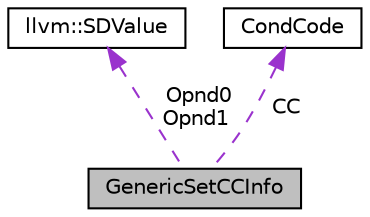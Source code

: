 digraph "GenericSetCCInfo"
{
 // LATEX_PDF_SIZE
  bgcolor="transparent";
  edge [fontname="Helvetica",fontsize="10",labelfontname="Helvetica",labelfontsize="10"];
  node [fontname="Helvetica",fontsize="10",shape="box"];
  Node1 [label="GenericSetCCInfo",height=0.2,width=0.4,color="black", fillcolor="grey75", style="filled", fontcolor="black",tooltip="Helper structure to keep track of ISD::SET_CC operands."];
  Node2 -> Node1 [dir="back",color="darkorchid3",fontsize="10",style="dashed",label=" Opnd0\nOpnd1" ,fontname="Helvetica"];
  Node2 [label="llvm::SDValue",height=0.2,width=0.4,color="black",URL="$classllvm_1_1SDValue.html",tooltip="Unlike LLVM values, Selection DAG nodes may return multiple values as the result of a computation."];
  Node3 -> Node1 [dir="back",color="darkorchid3",fontsize="10",style="dashed",label=" CC" ,fontname="Helvetica"];
  Node3 [label="CondCode",height=0.2,width=0.4,color="black",tooltip=" "];
}
